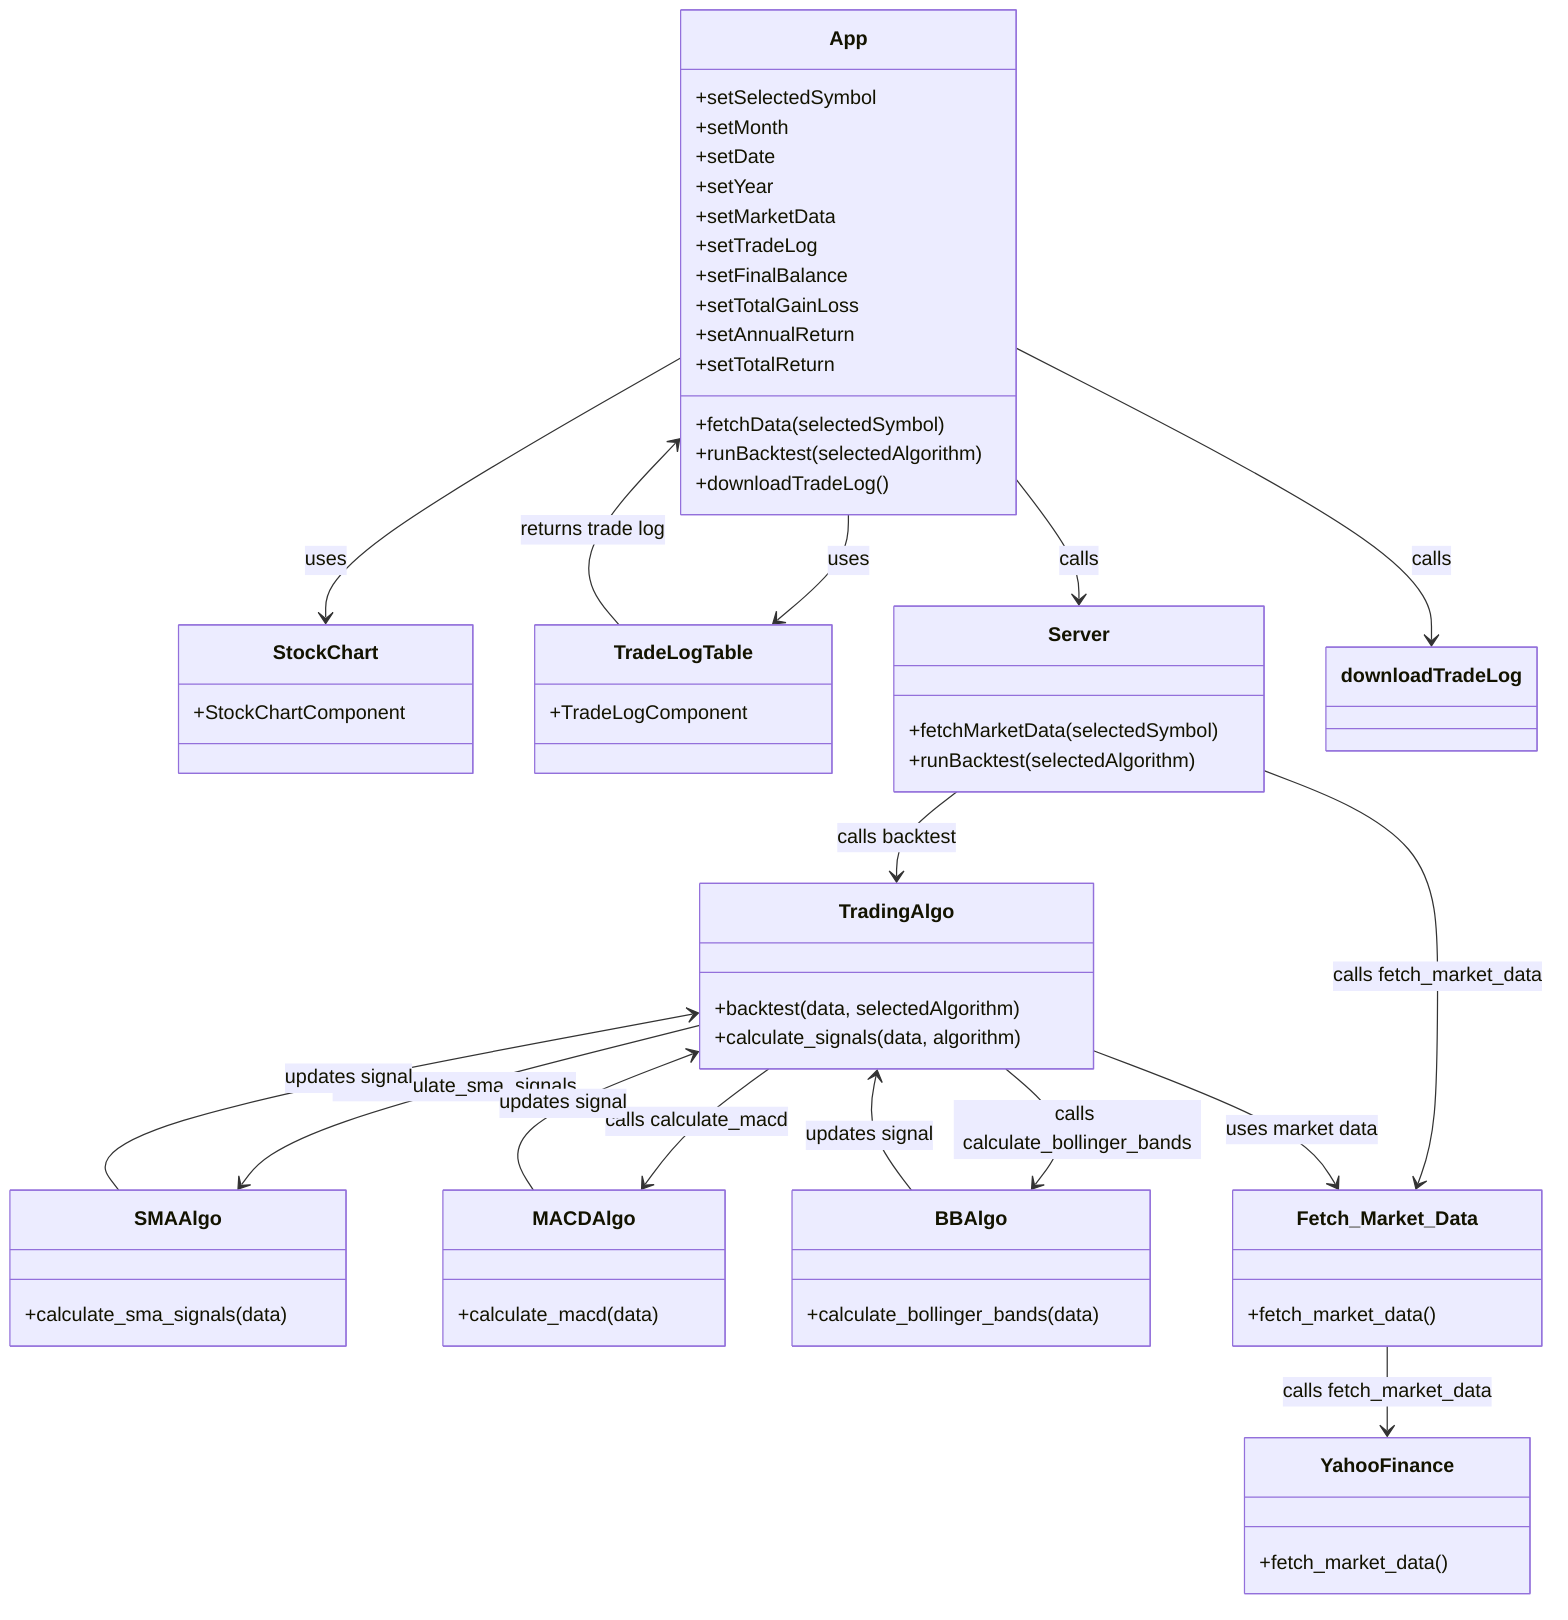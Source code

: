 classDiagram

    %% Frontend
    class App{
        +setSelectedSymbol
        +setMonth
        +setDate
        +setYear
        +setMarketData
        +setTradeLog
        +setFinalBalance
        +setTotalGainLoss
        +setAnnualReturn
        +setTotalReturn
        +fetchData(selectedSymbol)
        +runBacktest(selectedAlgorithm)
        +downloadTradeLog()
    }

    class StockChart{
        +StockChartComponent
    }

    class TradeLogTable{
        +TradeLogComponent
    }

    class Server{
        +fetchMarketData(selectedSymbol)
        +runBacktest(selectedAlgorithm)
    }

    class TradingAlgo{
        +backtest(data, selectedAlgorithm)
        +calculate_signals(data, algorithm)
    }

    class SMAAlgo{
        +calculate_sma_signals(data)
    }

    class MACDAlgo{
        +calculate_macd(data)
    }

    class BBAlgo{
        +calculate_bollinger_bands(data)
    }

    class Fetch_Market_Data{
        +fetch_market_data()
    }

    class YahooFinance{
        +fetch_market_data()
    }


    App --> StockChart : uses
    App --> TradeLogTable : uses
    App --> Server : calls
    App --> downloadTradeLog : calls

    Server --> TradingAlgo : calls backtest

    Server --> Fetch_Market_Data : calls fetch_market_data
    Fetch_Market_Data --> YahooFinance : calls fetch_market_data

    TradingAlgo --> SMAAlgo : calls calculate_sma_signals
    TradingAlgo --> MACDAlgo : calls calculate_macd
    TradingAlgo --> BBAlgo : calls calculate_bollinger_bands

    SMAAlgo --> TradingAlgo : updates signal
    MACDAlgo --> TradingAlgo : updates signal
    BBAlgo --> TradingAlgo : updates signal

    TradeLogTable --> App : returns trade log
    TradingAlgo --> Fetch_Market_Data : uses market data